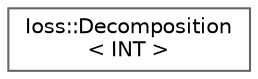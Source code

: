 digraph "Graphical Class Hierarchy"
{
 // INTERACTIVE_SVG=YES
 // LATEX_PDF_SIZE
  bgcolor="transparent";
  edge [fontname=Helvetica,fontsize=10,labelfontname=Helvetica,labelfontsize=10];
  node [fontname=Helvetica,fontsize=10,shape=box,height=0.2,width=0.4];
  rankdir="LR";
  Node0 [id="Node000000",label="Ioss::Decomposition\l\< INT \>",height=0.2,width=0.4,color="grey40", fillcolor="white", style="filled",URL="$classIoss_1_1Decomposition.html",tooltip=" "];
}
